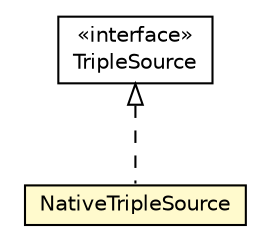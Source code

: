#!/usr/local/bin/dot
#
# Class diagram 
# Generated by UMLGraph version R5_6-24-gf6e263 (http://www.umlgraph.org/)
#

digraph G {
	edge [fontname="Helvetica",fontsize=10,labelfontname="Helvetica",labelfontsize=10];
	node [fontname="Helvetica",fontsize=10,shape=plaintext];
	nodesep=0.25;
	ranksep=0.5;
	// org.universAAL.context.sesame.sail.NativeTripleSource
	c5949520 [label=<<table title="org.universAAL.context.sesame.sail.NativeTripleSource" border="0" cellborder="1" cellspacing="0" cellpadding="2" port="p" bgcolor="lemonChiffon" href="./NativeTripleSource.html">
		<tr><td><table border="0" cellspacing="0" cellpadding="1">
<tr><td align="center" balign="center"> NativeTripleSource </td></tr>
		</table></td></tr>
		</table>>, URL="./NativeTripleSource.html", fontname="Helvetica", fontcolor="black", fontsize=10.0];
	//org.universAAL.context.sesame.sail.NativeTripleSource implements org.openrdf.query.algebra.evaluation.TripleSource
	c5951023:p -> c5949520:p [dir=back,arrowtail=empty,style=dashed];
	// org.openrdf.query.algebra.evaluation.TripleSource
	c5951023 [label=<<table title="org.openrdf.query.algebra.evaluation.TripleSource" border="0" cellborder="1" cellspacing="0" cellpadding="2" port="p" href="http://java.sun.com/j2se/1.4.2/docs/api/org/openrdf/query/algebra/evaluation/TripleSource.html">
		<tr><td><table border="0" cellspacing="0" cellpadding="1">
<tr><td align="center" balign="center"> &#171;interface&#187; </td></tr>
<tr><td align="center" balign="center"> TripleSource </td></tr>
		</table></td></tr>
		</table>>, URL="http://java.sun.com/j2se/1.4.2/docs/api/org/openrdf/query/algebra/evaluation/TripleSource.html", fontname="Helvetica", fontcolor="black", fontsize=10.0];
}

